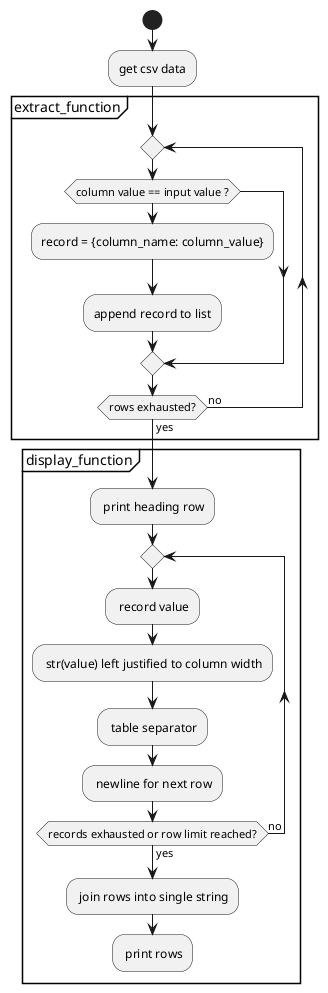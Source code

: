 @startuml

start

:get csv data;

Partition extract_function {
    repeat
        if (column value == input value ?) then
            :record = {column_name: column_value};
            :append record to list;
        endif
    repeat while (rows exhausted?) is (no) not (yes)
}

Partition display_function {
    : print heading row;
    repeat
        : record value;
        : str(value) left justified to column width;
        : table separator;
        : newline for next row;
    repeat while (records exhausted or row limit reached?) is (no) not (yes)
    : join rows into single string;
    : print rows;
}

@enduml